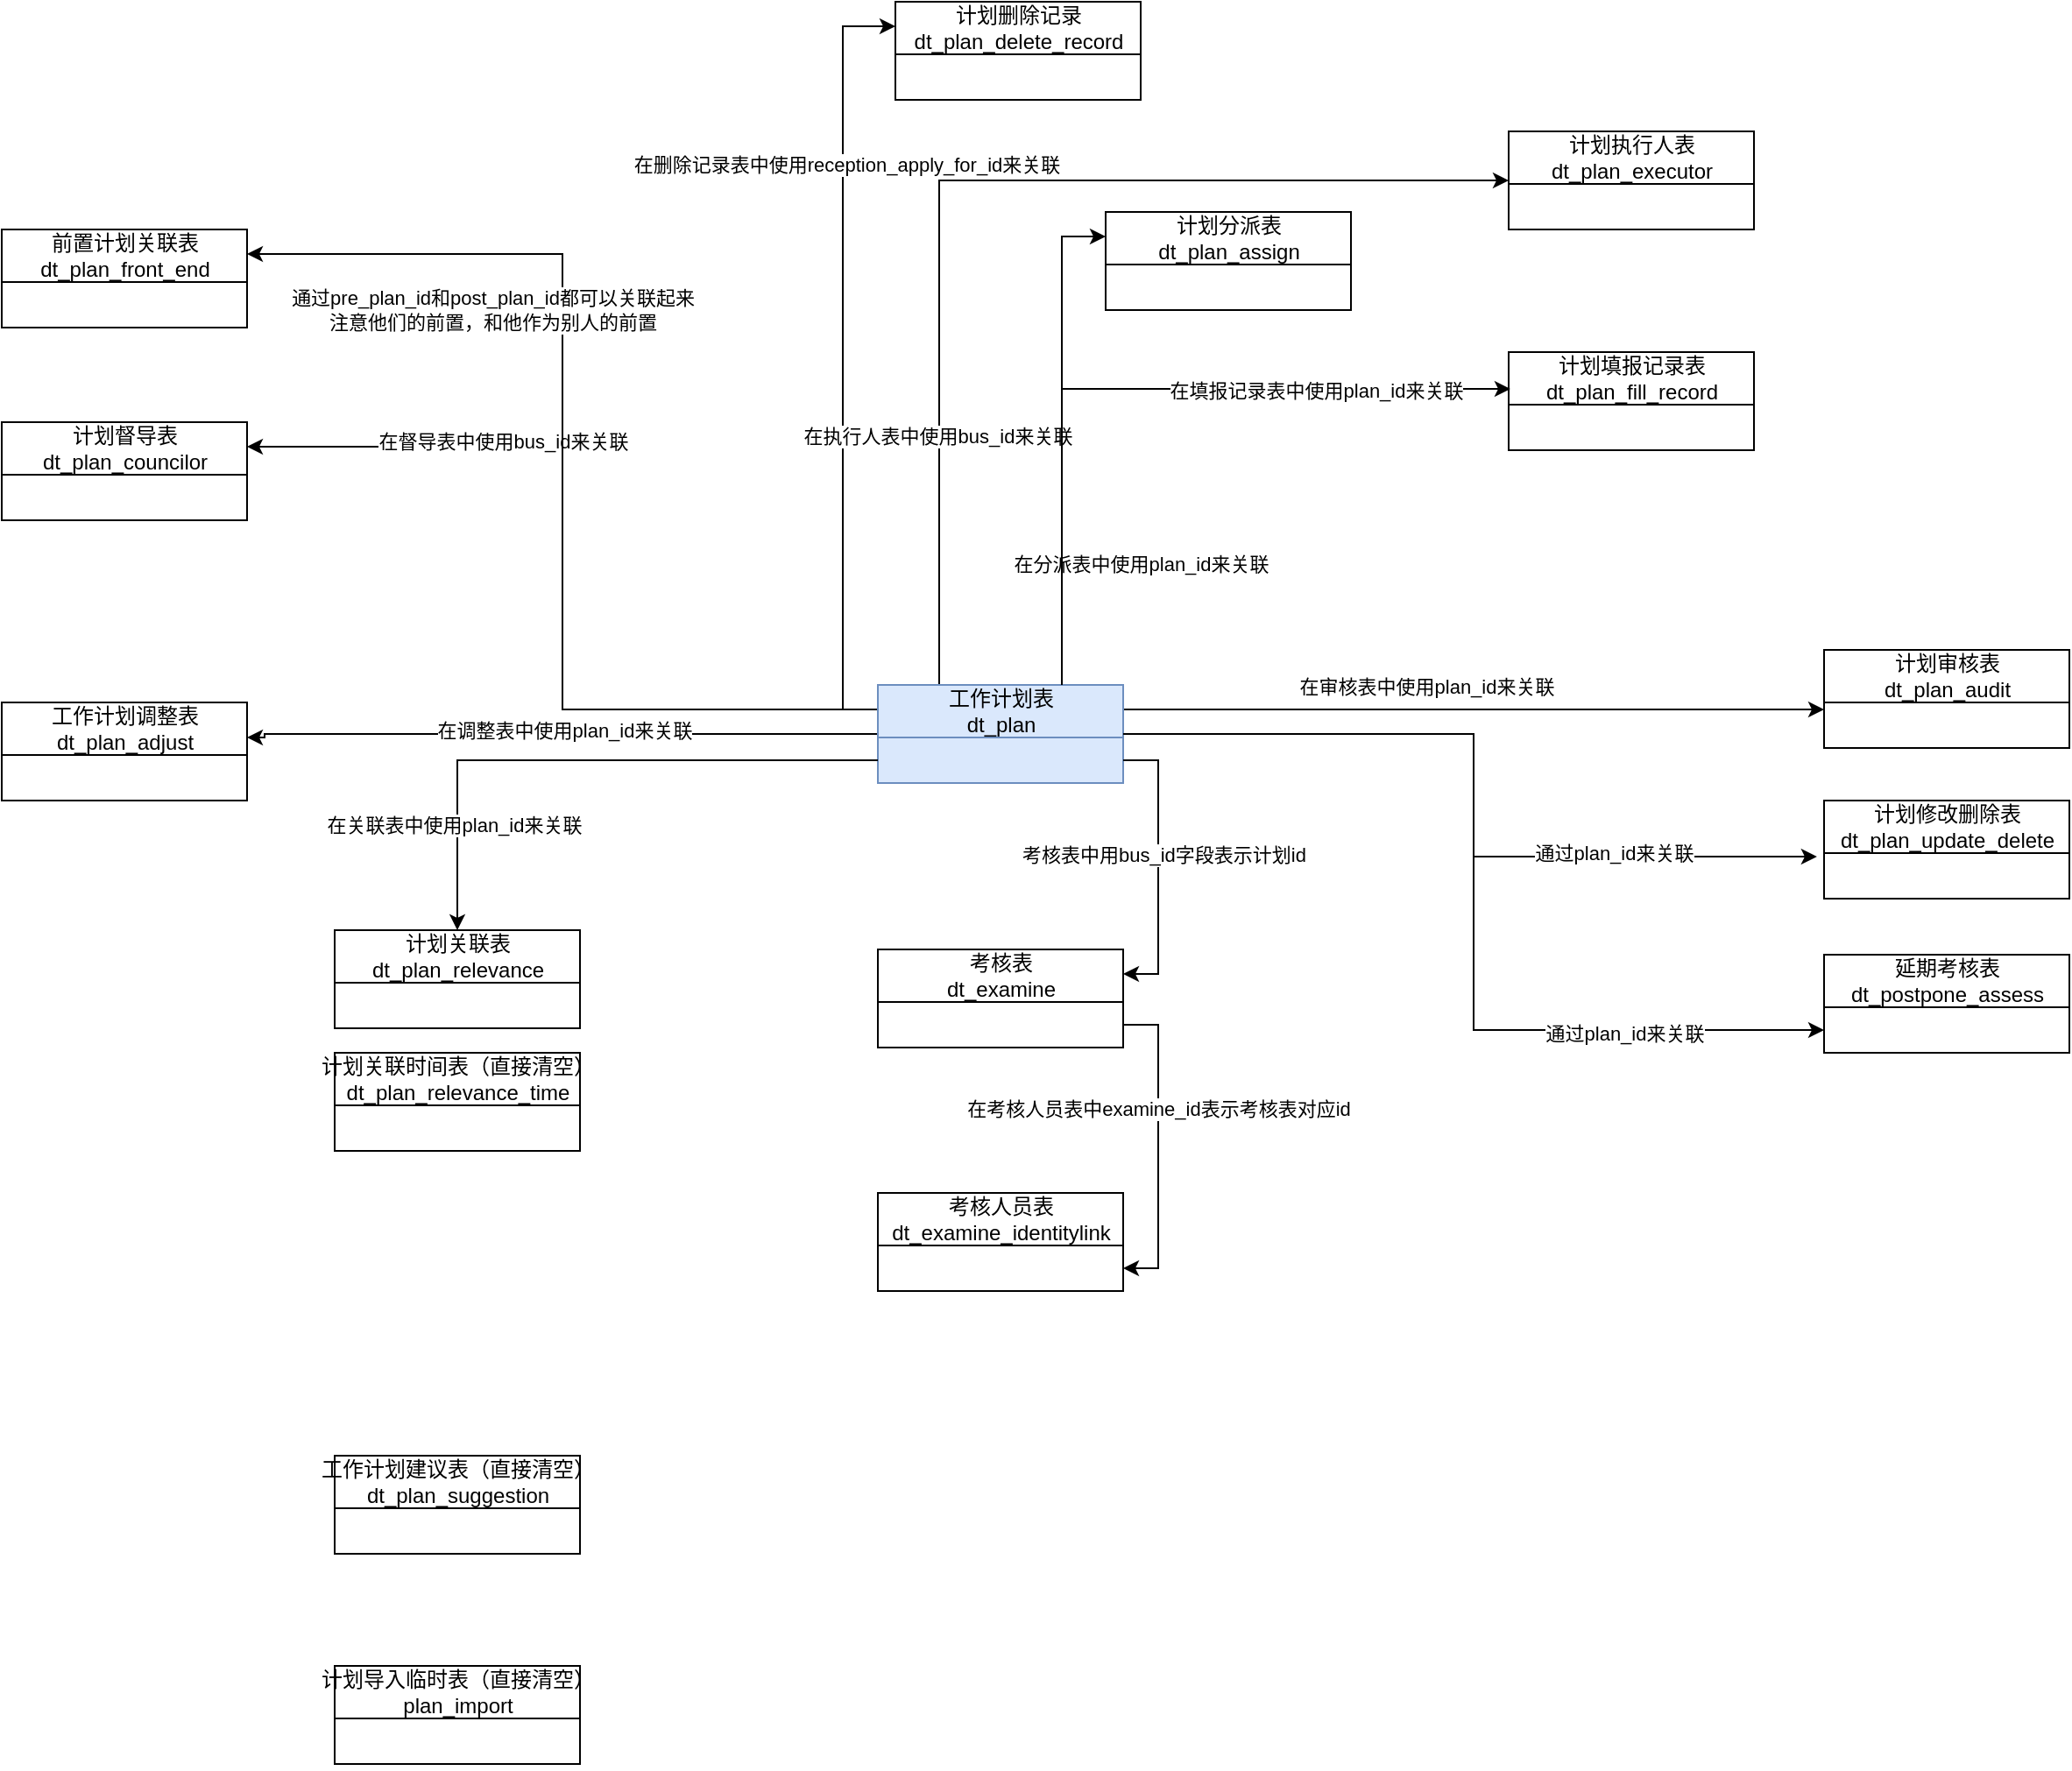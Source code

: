 <mxfile version="26.1.0">
  <diagram id="YZB0cHWHCt__Y0O9V4XH" name="Page-1">
    <mxGraphModel dx="1434" dy="2715" grid="1" gridSize="10" guides="1" tooltips="1" connect="1" arrows="1" fold="1" page="1" pageScale="1" pageWidth="1200" pageHeight="1920" math="0" shadow="0">
      <root>
        <mxCell id="0" />
        <mxCell id="1" parent="0" />
        <mxCell id="6aS4RVW7U0rDzSse9blx-15" style="edgeStyle=orthogonalEdgeStyle;rounded=0;orthogonalLoop=1;jettySize=auto;html=1;exitX=0;exitY=0.5;exitDx=0;exitDy=0;entryX=1;entryY=0.357;entryDx=0;entryDy=0;entryPerimeter=0;" edge="1" parent="1" source="6aS4RVW7U0rDzSse9blx-1" target="6aS4RVW7U0rDzSse9blx-13">
          <mxGeometry relative="1" as="geometry">
            <Array as="points">
              <mxPoint x="200" y="258" />
              <mxPoint x="200" y="260" />
            </Array>
          </mxGeometry>
        </mxCell>
        <mxCell id="6aS4RVW7U0rDzSse9blx-16" value="在调整表中使用plan_id来关联" style="edgeLabel;html=1;align=center;verticalAlign=middle;resizable=0;points=[];" vertex="1" connectable="0" parent="6aS4RVW7U0rDzSse9blx-15">
          <mxGeometry x="0.096" y="-2" relative="1" as="geometry">
            <mxPoint x="19" as="offset" />
          </mxGeometry>
        </mxCell>
        <mxCell id="6aS4RVW7U0rDzSse9blx-19" style="edgeStyle=orthogonalEdgeStyle;rounded=0;orthogonalLoop=1;jettySize=auto;html=1;exitX=0.75;exitY=0;exitDx=0;exitDy=0;entryX=0;entryY=0.25;entryDx=0;entryDy=0;" edge="1" parent="1" source="6aS4RVW7U0rDzSse9blx-1" target="6aS4RVW7U0rDzSse9blx-17">
          <mxGeometry relative="1" as="geometry" />
        </mxCell>
        <mxCell id="6aS4RVW7U0rDzSse9blx-20" value="在分派表中使用plan_id来关联" style="edgeLabel;html=1;align=center;verticalAlign=middle;resizable=0;points=[];" vertex="1" connectable="0" parent="6aS4RVW7U0rDzSse9blx-19">
          <mxGeometry x="-0.51" y="-1" relative="1" as="geometry">
            <mxPoint x="44" as="offset" />
          </mxGeometry>
        </mxCell>
        <mxCell id="6aS4RVW7U0rDzSse9blx-23" style="edgeStyle=orthogonalEdgeStyle;rounded=0;orthogonalLoop=1;jettySize=auto;html=1;exitX=1;exitY=0.25;exitDx=0;exitDy=0;" edge="1" parent="1" source="6aS4RVW7U0rDzSse9blx-1" target="6aS4RVW7U0rDzSse9blx-22">
          <mxGeometry relative="1" as="geometry">
            <Array as="points">
              <mxPoint x="990" y="244" />
              <mxPoint x="990" y="244" />
            </Array>
          </mxGeometry>
        </mxCell>
        <mxCell id="6aS4RVW7U0rDzSse9blx-24" value="在审核表中使用plan_id来关联" style="edgeLabel;html=1;align=center;verticalAlign=middle;resizable=0;points=[];" vertex="1" connectable="0" parent="6aS4RVW7U0rDzSse9blx-23">
          <mxGeometry x="0.392" y="3" relative="1" as="geometry">
            <mxPoint x="-106" y="-10" as="offset" />
          </mxGeometry>
        </mxCell>
        <mxCell id="6aS4RVW7U0rDzSse9blx-27" style="edgeStyle=orthogonalEdgeStyle;rounded=0;orthogonalLoop=1;jettySize=auto;html=1;exitX=0;exitY=0.25;exitDx=0;exitDy=0;entryX=1;entryY=0.25;entryDx=0;entryDy=0;" edge="1" parent="1" source="6aS4RVW7U0rDzSse9blx-1" target="6aS4RVW7U0rDzSse9blx-25">
          <mxGeometry relative="1" as="geometry" />
        </mxCell>
        <mxCell id="6aS4RVW7U0rDzSse9blx-28" value="在督导表中使用bus_id来关联" style="edgeLabel;html=1;align=center;verticalAlign=middle;resizable=0;points=[];" vertex="1" connectable="0" parent="6aS4RVW7U0rDzSse9blx-27">
          <mxGeometry x="0.428" y="2" relative="1" as="geometry">
            <mxPoint y="-5" as="offset" />
          </mxGeometry>
        </mxCell>
        <mxCell id="6aS4RVW7U0rDzSse9blx-31" style="edgeStyle=orthogonalEdgeStyle;rounded=0;orthogonalLoop=1;jettySize=auto;html=1;exitX=0;exitY=0.25;exitDx=0;exitDy=0;entryX=0;entryY=0.25;entryDx=0;entryDy=0;" edge="1" parent="1" source="6aS4RVW7U0rDzSse9blx-1" target="6aS4RVW7U0rDzSse9blx-29">
          <mxGeometry relative="1" as="geometry" />
        </mxCell>
        <mxCell id="6aS4RVW7U0rDzSse9blx-32" value="在删除记录表中使用reception_apply_for_id来关联" style="edgeLabel;html=1;align=center;verticalAlign=middle;resizable=0;points=[];" vertex="1" connectable="0" parent="6aS4RVW7U0rDzSse9blx-31">
          <mxGeometry x="0.504" y="-2" relative="1" as="geometry">
            <mxPoint as="offset" />
          </mxGeometry>
        </mxCell>
        <mxCell id="6aS4RVW7U0rDzSse9blx-35" style="edgeStyle=orthogonalEdgeStyle;rounded=0;orthogonalLoop=1;jettySize=auto;html=1;exitX=0.25;exitY=0;exitDx=0;exitDy=0;entryX=0;entryY=0.5;entryDx=0;entryDy=0;" edge="1" parent="1" source="6aS4RVW7U0rDzSse9blx-1" target="6aS4RVW7U0rDzSse9blx-33">
          <mxGeometry relative="1" as="geometry" />
        </mxCell>
        <mxCell id="6aS4RVW7U0rDzSse9blx-36" value="在执行人表中使用bus_id来关联" style="edgeLabel;html=1;align=center;verticalAlign=middle;resizable=0;points=[];" vertex="1" connectable="0" parent="6aS4RVW7U0rDzSse9blx-35">
          <mxGeometry x="-0.537" y="1" relative="1" as="geometry">
            <mxPoint as="offset" />
          </mxGeometry>
        </mxCell>
        <mxCell id="6aS4RVW7U0rDzSse9blx-44" style="edgeStyle=orthogonalEdgeStyle;rounded=0;orthogonalLoop=1;jettySize=auto;html=1;exitX=0;exitY=0.25;exitDx=0;exitDy=0;entryX=1;entryY=0.25;entryDx=0;entryDy=0;" edge="1" parent="1" source="6aS4RVW7U0rDzSse9blx-1" target="6aS4RVW7U0rDzSse9blx-42">
          <mxGeometry relative="1" as="geometry" />
        </mxCell>
        <mxCell id="6aS4RVW7U0rDzSse9blx-45" value="通过pre_plan_id和post_plan_id都可以关联起来&lt;div&gt;注意他们的前置，和他作为别人的前置&lt;/div&gt;" style="edgeLabel;html=1;align=center;verticalAlign=middle;resizable=0;points=[];" vertex="1" connectable="0" parent="6aS4RVW7U0rDzSse9blx-44">
          <mxGeometry x="0.587" y="2" relative="1" as="geometry">
            <mxPoint x="12" y="30" as="offset" />
          </mxGeometry>
        </mxCell>
        <mxCell id="6aS4RVW7U0rDzSse9blx-60" style="edgeStyle=orthogonalEdgeStyle;rounded=0;orthogonalLoop=1;jettySize=auto;html=1;exitX=1;exitY=0.5;exitDx=0;exitDy=0;entryX=0;entryY=0.5;entryDx=0;entryDy=0;" edge="1" parent="1" source="6aS4RVW7U0rDzSse9blx-1" target="6aS4RVW7U0rDzSse9blx-59">
          <mxGeometry relative="1" as="geometry" />
        </mxCell>
        <mxCell id="6aS4RVW7U0rDzSse9blx-61" value="通过plan_id来关联" style="edgeLabel;html=1;align=center;verticalAlign=middle;resizable=0;points=[];" vertex="1" connectable="0" parent="6aS4RVW7U0rDzSse9blx-60">
          <mxGeometry x="0.599" y="-2" relative="1" as="geometry">
            <mxPoint as="offset" />
          </mxGeometry>
        </mxCell>
        <mxCell id="6aS4RVW7U0rDzSse9blx-1" value="工作计划表&lt;div&gt;dt_plan&lt;br&gt;&lt;/div&gt;" style="swimlane;fontStyle=0;childLayout=stackLayout;horizontal=1;startSize=30;fillColor=#dae8fc;horizontalStack=0;resizeParent=1;resizeParentMax=0;resizeLast=0;collapsible=1;marginBottom=0;html=1;strokeColor=#6c8ebf;" vertex="1" parent="1">
          <mxGeometry x="550" y="230" width="140" height="56" as="geometry" />
        </mxCell>
        <mxCell id="6aS4RVW7U0rDzSse9blx-4" value="&amp;nbsp;" style="text;strokeColor=#6c8ebf;fillColor=#dae8fc;align=left;verticalAlign=top;spacingLeft=4;spacingRight=4;overflow=hidden;rotatable=0;points=[[0,0.5],[1,0.5]];portConstraint=eastwest;whiteSpace=wrap;html=1;" vertex="1" parent="6aS4RVW7U0rDzSse9blx-1">
          <mxGeometry y="30" width="140" height="26" as="geometry" />
        </mxCell>
        <mxCell id="6aS4RVW7U0rDzSse9blx-5" value="考核表&lt;div&gt;dt_examine&lt;br&gt;&lt;/div&gt;" style="swimlane;fontStyle=0;childLayout=stackLayout;horizontal=1;startSize=30;fillColor=none;horizontalStack=0;resizeParent=1;resizeParentMax=0;resizeLast=0;collapsible=1;marginBottom=0;html=1;" vertex="1" parent="1">
          <mxGeometry x="550" y="381" width="140" height="56" as="geometry" />
        </mxCell>
        <mxCell id="6aS4RVW7U0rDzSse9blx-6" value="&amp;nbsp;" style="text;strokeColor=none;fillColor=none;align=left;verticalAlign=top;spacingLeft=4;spacingRight=4;overflow=hidden;rotatable=0;points=[[0,0.5],[1,0.5]];portConstraint=eastwest;whiteSpace=wrap;html=1;" vertex="1" parent="6aS4RVW7U0rDzSse9blx-5">
          <mxGeometry y="30" width="140" height="26" as="geometry" />
        </mxCell>
        <mxCell id="6aS4RVW7U0rDzSse9blx-7" value="&lt;div&gt;考核人员表&lt;/div&gt;dt_examine_identitylink" style="swimlane;fontStyle=0;childLayout=stackLayout;horizontal=1;startSize=30;fillColor=none;horizontalStack=0;resizeParent=1;resizeParentMax=0;resizeLast=0;collapsible=1;marginBottom=0;html=1;" vertex="1" parent="1">
          <mxGeometry x="550" y="520" width="140" height="56" as="geometry" />
        </mxCell>
        <mxCell id="6aS4RVW7U0rDzSse9blx-8" value="&amp;nbsp;" style="text;strokeColor=none;fillColor=none;align=left;verticalAlign=top;spacingLeft=4;spacingRight=4;overflow=hidden;rotatable=0;points=[[0,0.5],[1,0.5]];portConstraint=eastwest;whiteSpace=wrap;html=1;" vertex="1" parent="6aS4RVW7U0rDzSse9blx-7">
          <mxGeometry y="30" width="140" height="26" as="geometry" />
        </mxCell>
        <mxCell id="6aS4RVW7U0rDzSse9blx-9" style="edgeStyle=orthogonalEdgeStyle;rounded=0;orthogonalLoop=1;jettySize=auto;html=1;exitX=1;exitY=0.5;exitDx=0;exitDy=0;entryX=1;entryY=0.25;entryDx=0;entryDy=0;" edge="1" parent="1" source="6aS4RVW7U0rDzSse9blx-4" target="6aS4RVW7U0rDzSse9blx-5">
          <mxGeometry relative="1" as="geometry" />
        </mxCell>
        <mxCell id="6aS4RVW7U0rDzSse9blx-10" value="考核表中用bus_id字段表示计划id" style="edgeLabel;html=1;align=center;verticalAlign=middle;resizable=0;points=[];" vertex="1" connectable="0" parent="6aS4RVW7U0rDzSse9blx-9">
          <mxGeometry x="-0.088" y="3" relative="1" as="geometry">
            <mxPoint as="offset" />
          </mxGeometry>
        </mxCell>
        <mxCell id="6aS4RVW7U0rDzSse9blx-11" style="edgeStyle=orthogonalEdgeStyle;rounded=0;orthogonalLoop=1;jettySize=auto;html=1;exitX=1;exitY=0.5;exitDx=0;exitDy=0;entryX=1;entryY=0.5;entryDx=0;entryDy=0;" edge="1" parent="1" source="6aS4RVW7U0rDzSse9blx-6" target="6aS4RVW7U0rDzSse9blx-8">
          <mxGeometry relative="1" as="geometry" />
        </mxCell>
        <mxCell id="6aS4RVW7U0rDzSse9blx-12" value="在考核人员表中examine_id表示考核表对应id" style="edgeLabel;html=1;align=center;verticalAlign=middle;resizable=0;points=[];" vertex="1" connectable="0" parent="6aS4RVW7U0rDzSse9blx-11">
          <mxGeometry x="-0.247" relative="1" as="geometry">
            <mxPoint as="offset" />
          </mxGeometry>
        </mxCell>
        <mxCell id="6aS4RVW7U0rDzSse9blx-13" value="工作计划调整表&lt;div&gt;dt_plan_adjust&lt;br&gt;&lt;/div&gt;" style="swimlane;fontStyle=0;childLayout=stackLayout;horizontal=1;startSize=30;fillColor=none;horizontalStack=0;resizeParent=1;resizeParentMax=0;resizeLast=0;collapsible=1;marginBottom=0;html=1;" vertex="1" parent="1">
          <mxGeometry x="50" y="240" width="140" height="56" as="geometry" />
        </mxCell>
        <mxCell id="6aS4RVW7U0rDzSse9blx-14" value="&amp;nbsp;" style="text;strokeColor=none;fillColor=none;align=left;verticalAlign=top;spacingLeft=4;spacingRight=4;overflow=hidden;rotatable=0;points=[[0,0.5],[1,0.5]];portConstraint=eastwest;whiteSpace=wrap;html=1;" vertex="1" parent="6aS4RVW7U0rDzSse9blx-13">
          <mxGeometry y="30" width="140" height="26" as="geometry" />
        </mxCell>
        <mxCell id="6aS4RVW7U0rDzSse9blx-17" value="计划分派表&lt;div&gt;dt_plan_assign&lt;br&gt;&lt;/div&gt;" style="swimlane;fontStyle=0;childLayout=stackLayout;horizontal=1;startSize=30;fillColor=none;horizontalStack=0;resizeParent=1;resizeParentMax=0;resizeLast=0;collapsible=1;marginBottom=0;html=1;" vertex="1" parent="1">
          <mxGeometry x="680" y="-40" width="140" height="56" as="geometry" />
        </mxCell>
        <mxCell id="6aS4RVW7U0rDzSse9blx-18" value="&amp;nbsp;" style="text;strokeColor=none;fillColor=none;align=left;verticalAlign=top;spacingLeft=4;spacingRight=4;overflow=hidden;rotatable=0;points=[[0,0.5],[1,0.5]];portConstraint=eastwest;whiteSpace=wrap;html=1;" vertex="1" parent="6aS4RVW7U0rDzSse9blx-17">
          <mxGeometry y="30" width="140" height="26" as="geometry" />
        </mxCell>
        <mxCell id="6aS4RVW7U0rDzSse9blx-21" value="计划审核表&lt;div&gt;dt_plan_audit&lt;br&gt;&lt;/div&gt;" style="swimlane;fontStyle=0;childLayout=stackLayout;horizontal=1;startSize=30;fillColor=none;horizontalStack=0;resizeParent=1;resizeParentMax=0;resizeLast=0;collapsible=1;marginBottom=0;html=1;" vertex="1" parent="1">
          <mxGeometry x="1090" y="210" width="140" height="56" as="geometry" />
        </mxCell>
        <mxCell id="6aS4RVW7U0rDzSse9blx-22" value="&amp;nbsp;" style="text;strokeColor=none;fillColor=none;align=left;verticalAlign=top;spacingLeft=4;spacingRight=4;overflow=hidden;rotatable=0;points=[[0,0.5],[1,0.5]];portConstraint=eastwest;whiteSpace=wrap;html=1;" vertex="1" parent="6aS4RVW7U0rDzSse9blx-21">
          <mxGeometry y="30" width="140" height="26" as="geometry" />
        </mxCell>
        <mxCell id="6aS4RVW7U0rDzSse9blx-25" value="计划督导表&lt;div&gt;dt_plan_councilor&lt;br&gt;&lt;/div&gt;" style="swimlane;fontStyle=0;childLayout=stackLayout;horizontal=1;startSize=30;fillColor=none;horizontalStack=0;resizeParent=1;resizeParentMax=0;resizeLast=0;collapsible=1;marginBottom=0;html=1;" vertex="1" parent="1">
          <mxGeometry x="50" y="80" width="140" height="56" as="geometry" />
        </mxCell>
        <mxCell id="6aS4RVW7U0rDzSse9blx-26" value="&amp;nbsp;" style="text;strokeColor=none;fillColor=none;align=left;verticalAlign=top;spacingLeft=4;spacingRight=4;overflow=hidden;rotatable=0;points=[[0,0.5],[1,0.5]];portConstraint=eastwest;whiteSpace=wrap;html=1;" vertex="1" parent="6aS4RVW7U0rDzSse9blx-25">
          <mxGeometry y="30" width="140" height="26" as="geometry" />
        </mxCell>
        <mxCell id="6aS4RVW7U0rDzSse9blx-29" value="计划删除记录&lt;div&gt;dt_plan_delete_record&lt;br&gt;&lt;/div&gt;" style="swimlane;fontStyle=0;childLayout=stackLayout;horizontal=1;startSize=30;fillColor=none;horizontalStack=0;resizeParent=1;resizeParentMax=0;resizeLast=0;collapsible=1;marginBottom=0;html=1;" vertex="1" parent="1">
          <mxGeometry x="560" y="-160" width="140" height="56" as="geometry" />
        </mxCell>
        <mxCell id="6aS4RVW7U0rDzSse9blx-30" value="&amp;nbsp;" style="text;strokeColor=none;fillColor=none;align=left;verticalAlign=top;spacingLeft=4;spacingRight=4;overflow=hidden;rotatable=0;points=[[0,0.5],[1,0.5]];portConstraint=eastwest;whiteSpace=wrap;html=1;" vertex="1" parent="6aS4RVW7U0rDzSse9blx-29">
          <mxGeometry y="30" width="140" height="26" as="geometry" />
        </mxCell>
        <mxCell id="6aS4RVW7U0rDzSse9blx-33" value="计划执行人表&lt;div&gt;dt_plan_executor&lt;br&gt;&lt;/div&gt;" style="swimlane;fontStyle=0;childLayout=stackLayout;horizontal=1;startSize=30;fillColor=none;horizontalStack=0;resizeParent=1;resizeParentMax=0;resizeLast=0;collapsible=1;marginBottom=0;html=1;" vertex="1" parent="1">
          <mxGeometry x="910" y="-86" width="140" height="56" as="geometry" />
        </mxCell>
        <mxCell id="6aS4RVW7U0rDzSse9blx-34" value="&amp;nbsp;" style="text;strokeColor=none;fillColor=none;align=left;verticalAlign=top;spacingLeft=4;spacingRight=4;overflow=hidden;rotatable=0;points=[[0,0.5],[1,0.5]];portConstraint=eastwest;whiteSpace=wrap;html=1;" vertex="1" parent="6aS4RVW7U0rDzSse9blx-33">
          <mxGeometry y="30" width="140" height="26" as="geometry" />
        </mxCell>
        <mxCell id="6aS4RVW7U0rDzSse9blx-37" value="&amp;nbsp;" style="text;strokeColor=none;fillColor=none;align=left;verticalAlign=top;spacingLeft=4;spacingRight=4;overflow=hidden;rotatable=0;points=[[0,0.5],[1,0.5]];portConstraint=eastwest;whiteSpace=wrap;html=1;" vertex="1" parent="1">
          <mxGeometry x="690" width="140" height="26" as="geometry" />
        </mxCell>
        <mxCell id="6aS4RVW7U0rDzSse9blx-38" value="计划填报记录表&lt;div&gt;dt_plan_fill_record&lt;br&gt;&lt;/div&gt;" style="swimlane;fontStyle=0;childLayout=stackLayout;horizontal=1;startSize=30;fillColor=none;horizontalStack=0;resizeParent=1;resizeParentMax=0;resizeLast=0;collapsible=1;marginBottom=0;html=1;" vertex="1" parent="1">
          <mxGeometry x="910" y="40" width="140" height="56" as="geometry" />
        </mxCell>
        <mxCell id="6aS4RVW7U0rDzSse9blx-39" value="&amp;nbsp;" style="text;strokeColor=none;fillColor=none;align=left;verticalAlign=top;spacingLeft=4;spacingRight=4;overflow=hidden;rotatable=0;points=[[0,0.5],[1,0.5]];portConstraint=eastwest;whiteSpace=wrap;html=1;" vertex="1" parent="6aS4RVW7U0rDzSse9blx-38">
          <mxGeometry y="30" width="140" height="26" as="geometry" />
        </mxCell>
        <mxCell id="6aS4RVW7U0rDzSse9blx-40" style="edgeStyle=orthogonalEdgeStyle;rounded=0;orthogonalLoop=1;jettySize=auto;html=1;exitX=0.75;exitY=0;exitDx=0;exitDy=0;entryX=0.007;entryY=0.375;entryDx=0;entryDy=0;entryPerimeter=0;" edge="1" parent="1" source="6aS4RVW7U0rDzSse9blx-1" target="6aS4RVW7U0rDzSse9blx-38">
          <mxGeometry relative="1" as="geometry" />
        </mxCell>
        <mxCell id="6aS4RVW7U0rDzSse9blx-41" value="在填报记录表中使用plan_id来关联" style="edgeLabel;html=1;align=center;verticalAlign=middle;resizable=0;points=[];" vertex="1" connectable="0" parent="6aS4RVW7U0rDzSse9blx-40">
          <mxGeometry x="0.303" y="-1" relative="1" as="geometry">
            <mxPoint x="37" as="offset" />
          </mxGeometry>
        </mxCell>
        <mxCell id="6aS4RVW7U0rDzSse9blx-42" value="前置计划关联表&lt;div&gt;dt_plan_front_end&lt;br&gt;&lt;/div&gt;" style="swimlane;fontStyle=0;childLayout=stackLayout;horizontal=1;startSize=30;fillColor=none;horizontalStack=0;resizeParent=1;resizeParentMax=0;resizeLast=0;collapsible=1;marginBottom=0;html=1;" vertex="1" parent="1">
          <mxGeometry x="50" y="-30" width="140" height="56" as="geometry" />
        </mxCell>
        <mxCell id="6aS4RVW7U0rDzSse9blx-43" value="&amp;nbsp;" style="text;strokeColor=none;fillColor=none;align=left;verticalAlign=top;spacingLeft=4;spacingRight=4;overflow=hidden;rotatable=0;points=[[0,0.5],[1,0.5]];portConstraint=eastwest;whiteSpace=wrap;html=1;" vertex="1" parent="6aS4RVW7U0rDzSse9blx-42">
          <mxGeometry y="30" width="140" height="26" as="geometry" />
        </mxCell>
        <mxCell id="6aS4RVW7U0rDzSse9blx-46" value="计划关联表&lt;div&gt;dt_plan_relevance&lt;br&gt;&lt;/div&gt;" style="swimlane;fontStyle=0;childLayout=stackLayout;horizontal=1;startSize=30;fillColor=none;horizontalStack=0;resizeParent=1;resizeParentMax=0;resizeLast=0;collapsible=1;marginBottom=0;html=1;" vertex="1" parent="1">
          <mxGeometry x="240" y="370" width="140" height="56" as="geometry" />
        </mxCell>
        <mxCell id="6aS4RVW7U0rDzSse9blx-47" value="&amp;nbsp;" style="text;strokeColor=none;fillColor=none;align=left;verticalAlign=top;spacingLeft=4;spacingRight=4;overflow=hidden;rotatable=0;points=[[0,0.5],[1,0.5]];portConstraint=eastwest;whiteSpace=wrap;html=1;" vertex="1" parent="6aS4RVW7U0rDzSse9blx-46">
          <mxGeometry y="30" width="140" height="26" as="geometry" />
        </mxCell>
        <mxCell id="6aS4RVW7U0rDzSse9blx-48" style="edgeStyle=orthogonalEdgeStyle;rounded=0;orthogonalLoop=1;jettySize=auto;html=1;exitX=0;exitY=0.5;exitDx=0;exitDy=0;entryX=0.5;entryY=0;entryDx=0;entryDy=0;" edge="1" parent="1" source="6aS4RVW7U0rDzSse9blx-4" target="6aS4RVW7U0rDzSse9blx-46">
          <mxGeometry relative="1" as="geometry" />
        </mxCell>
        <mxCell id="6aS4RVW7U0rDzSse9blx-49" value="在关联表中使用plan_id来关联" style="edgeLabel;html=1;align=center;verticalAlign=middle;resizable=0;points=[];" vertex="1" connectable="0" parent="6aS4RVW7U0rDzSse9blx-48">
          <mxGeometry x="0.644" y="-2" relative="1" as="geometry">
            <mxPoint as="offset" />
          </mxGeometry>
        </mxCell>
        <mxCell id="6aS4RVW7U0rDzSse9blx-50" value="计划关联时间表（直接清空）&lt;div&gt;dt_plan_relevance_time&lt;br&gt;&lt;/div&gt;" style="swimlane;fontStyle=0;childLayout=stackLayout;horizontal=1;startSize=30;fillColor=none;horizontalStack=0;resizeParent=1;resizeParentMax=0;resizeLast=0;collapsible=1;marginBottom=0;html=1;" vertex="1" parent="1">
          <mxGeometry x="240" y="440" width="140" height="56" as="geometry" />
        </mxCell>
        <mxCell id="6aS4RVW7U0rDzSse9blx-51" value="&amp;nbsp;" style="text;strokeColor=none;fillColor=none;align=left;verticalAlign=top;spacingLeft=4;spacingRight=4;overflow=hidden;rotatable=0;points=[[0,0.5],[1,0.5]];portConstraint=eastwest;whiteSpace=wrap;html=1;" vertex="1" parent="6aS4RVW7U0rDzSse9blx-50">
          <mxGeometry y="30" width="140" height="26" as="geometry" />
        </mxCell>
        <mxCell id="6aS4RVW7U0rDzSse9blx-52" value="工作计划建议表（直接清空）&lt;div&gt;dt_plan_suggestion&lt;br&gt;&lt;/div&gt;" style="swimlane;fontStyle=0;childLayout=stackLayout;horizontal=1;startSize=30;fillColor=none;horizontalStack=0;resizeParent=1;resizeParentMax=0;resizeLast=0;collapsible=1;marginBottom=0;html=1;" vertex="1" parent="1">
          <mxGeometry x="240" y="670" width="140" height="56" as="geometry" />
        </mxCell>
        <mxCell id="6aS4RVW7U0rDzSse9blx-54" value="计划修改删除表&lt;div&gt;dt_plan_update_delete&lt;br&gt;&lt;/div&gt;" style="swimlane;fontStyle=0;childLayout=stackLayout;horizontal=1;startSize=30;fillColor=none;horizontalStack=0;resizeParent=1;resizeParentMax=0;resizeLast=0;collapsible=1;marginBottom=0;html=1;" vertex="1" parent="1">
          <mxGeometry x="1090" y="296" width="140" height="56" as="geometry" />
        </mxCell>
        <mxCell id="6aS4RVW7U0rDzSse9blx-55" value="&amp;nbsp;" style="text;strokeColor=none;fillColor=none;align=left;verticalAlign=top;spacingLeft=4;spacingRight=4;overflow=hidden;rotatable=0;points=[[0,0.5],[1,0.5]];portConstraint=eastwest;whiteSpace=wrap;html=1;" vertex="1" parent="6aS4RVW7U0rDzSse9blx-54">
          <mxGeometry y="30" width="140" height="26" as="geometry" />
        </mxCell>
        <mxCell id="6aS4RVW7U0rDzSse9blx-56" style="edgeStyle=orthogonalEdgeStyle;rounded=0;orthogonalLoop=1;jettySize=auto;html=1;exitX=1;exitY=0.5;exitDx=0;exitDy=0;entryX=-0.029;entryY=0.077;entryDx=0;entryDy=0;entryPerimeter=0;" edge="1" parent="1" source="6aS4RVW7U0rDzSse9blx-1" target="6aS4RVW7U0rDzSse9blx-55">
          <mxGeometry relative="1" as="geometry" />
        </mxCell>
        <mxCell id="6aS4RVW7U0rDzSse9blx-57" value="通过plan_id来关联" style="edgeLabel;html=1;align=center;verticalAlign=middle;resizable=0;points=[];" vertex="1" connectable="0" parent="6aS4RVW7U0rDzSse9blx-56">
          <mxGeometry x="0.348" y="1" relative="1" as="geometry">
            <mxPoint x="36" y="-1" as="offset" />
          </mxGeometry>
        </mxCell>
        <mxCell id="6aS4RVW7U0rDzSse9blx-58" value="延期考核表&lt;div&gt;dt_postpone_assess&lt;br&gt;&lt;/div&gt;" style="swimlane;fontStyle=0;childLayout=stackLayout;horizontal=1;startSize=30;fillColor=none;horizontalStack=0;resizeParent=1;resizeParentMax=0;resizeLast=0;collapsible=1;marginBottom=0;html=1;" vertex="1" parent="1">
          <mxGeometry x="1090" y="384" width="140" height="56" as="geometry" />
        </mxCell>
        <mxCell id="6aS4RVW7U0rDzSse9blx-59" value="&amp;nbsp;" style="text;strokeColor=none;fillColor=none;align=left;verticalAlign=top;spacingLeft=4;spacingRight=4;overflow=hidden;rotatable=0;points=[[0,0.5],[1,0.5]];portConstraint=eastwest;whiteSpace=wrap;html=1;" vertex="1" parent="6aS4RVW7U0rDzSse9blx-58">
          <mxGeometry y="30" width="140" height="26" as="geometry" />
        </mxCell>
        <mxCell id="6aS4RVW7U0rDzSse9blx-62" value="计划导入临时表（直接清空）&lt;div&gt;plan_import&lt;br&gt;&lt;/div&gt;" style="swimlane;fontStyle=0;childLayout=stackLayout;horizontal=1;startSize=30;fillColor=none;horizontalStack=0;resizeParent=1;resizeParentMax=0;resizeLast=0;collapsible=1;marginBottom=0;html=1;" vertex="1" parent="1">
          <mxGeometry x="240" y="790" width="140" height="56" as="geometry" />
        </mxCell>
        <mxCell id="6aS4RVW7U0rDzSse9blx-63" value="&amp;nbsp;" style="text;strokeColor=none;fillColor=none;align=left;verticalAlign=top;spacingLeft=4;spacingRight=4;overflow=hidden;rotatable=0;points=[[0,0.5],[1,0.5]];portConstraint=eastwest;whiteSpace=wrap;html=1;" vertex="1" parent="6aS4RVW7U0rDzSse9blx-62">
          <mxGeometry y="30" width="140" height="26" as="geometry" />
        </mxCell>
        <mxCell id="6aS4RVW7U0rDzSse9blx-53" value="&amp;nbsp;" style="text;strokeColor=none;fillColor=none;align=left;verticalAlign=top;spacingLeft=4;spacingRight=4;overflow=hidden;rotatable=0;points=[[0,0.5],[1,0.5]];portConstraint=eastwest;whiteSpace=wrap;html=1;" vertex="1" parent="1">
          <mxGeometry x="240" y="644" width="140" height="26" as="geometry" />
        </mxCell>
      </root>
    </mxGraphModel>
  </diagram>
</mxfile>
